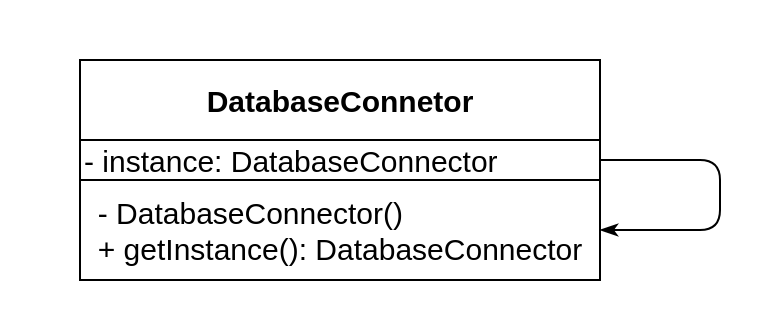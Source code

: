 <mxfile>
    <diagram id="jrP6Jl63FVt9lMmczW5Q" name="Page-1">
        <mxGraphModel dx="239" dy="1348" grid="1" gridSize="10" guides="1" tooltips="1" connect="1" arrows="1" fold="1" page="1" pageScale="1" pageWidth="850" pageHeight="1100" background="#ffffff" math="0" shadow="0">
            <root>
                <mxCell id="0"/>
                <mxCell id="1" parent="0"/>
                <mxCell id="38" value="&lt;b&gt;DatabaseConnetor&lt;/b&gt;" style="rounded=0;whiteSpace=wrap;html=1;labelBackgroundColor=none;strokeColor=#000000;fontSize=15;fontColor=#000000;fillColor=none;" vertex="1" parent="1">
                    <mxGeometry x="120" y="-260" width="260" height="40" as="geometry"/>
                </mxCell>
                <mxCell id="39" value="- instance: DatabaseConnector" style="rounded=0;whiteSpace=wrap;html=1;labelBackgroundColor=none;strokeColor=#000000;fontSize=15;fontColor=#000000;fillColor=none;align=left;" vertex="1" parent="1">
                    <mxGeometry x="120" y="-220" width="260" height="20" as="geometry"/>
                </mxCell>
                <mxCell id="42" style="edgeStyle=none;html=1;exitX=1;exitY=0.5;exitDx=0;exitDy=0;entryX=1;entryY=0.5;entryDx=0;entryDy=0;strokeColor=#000000;fontSize=15;fontColor=#000000;endArrow=none;endFill=0;startArrow=classicThin;startFill=1;" edge="1" parent="1" source="40" target="39">
                    <mxGeometry relative="1" as="geometry">
                        <Array as="points">
                            <mxPoint x="440" y="-175"/>
                            <mxPoint x="440" y="-210"/>
                        </Array>
                    </mxGeometry>
                </mxCell>
                <mxCell id="40" value="&lt;div style=&quot;text-align: left;&quot;&gt;&lt;span style=&quot;background-color: initial;&quot;&gt;- DatabaseConnector()&lt;/span&gt;&lt;/div&gt;&lt;div style=&quot;text-align: left;&quot;&gt;&lt;span style=&quot;background-color: initial;&quot;&gt;+ getInstance(): DatabaseConnector&lt;/span&gt;&lt;/div&gt;" style="rounded=0;whiteSpace=wrap;html=1;labelBackgroundColor=none;strokeColor=#000000;fontSize=15;fontColor=#000000;fillColor=none;" vertex="1" parent="1">
                    <mxGeometry x="120" y="-200" width="260" height="50" as="geometry"/>
                </mxCell>
                <mxCell id="43" value="" style="rounded=0;whiteSpace=wrap;html=1;labelBackgroundColor=none;strokeColor=none;fontSize=15;fontColor=#000000;fillColor=none;" vertex="1" parent="1">
                    <mxGeometry x="80" y="-290" width="380" height="160" as="geometry"/>
                </mxCell>
            </root>
        </mxGraphModel>
    </diagram>
</mxfile>